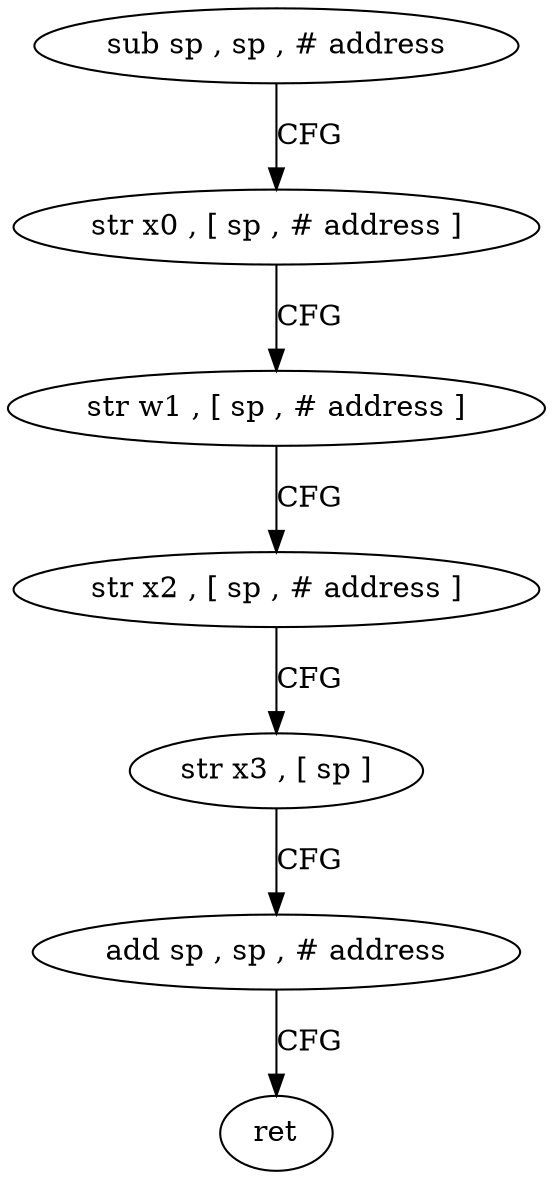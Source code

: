 digraph "func" {
"4266952" [label = "sub sp , sp , # address" ]
"4266956" [label = "str x0 , [ sp , # address ]" ]
"4266960" [label = "str w1 , [ sp , # address ]" ]
"4266964" [label = "str x2 , [ sp , # address ]" ]
"4266968" [label = "str x3 , [ sp ]" ]
"4266972" [label = "add sp , sp , # address" ]
"4266976" [label = "ret" ]
"4266952" -> "4266956" [ label = "CFG" ]
"4266956" -> "4266960" [ label = "CFG" ]
"4266960" -> "4266964" [ label = "CFG" ]
"4266964" -> "4266968" [ label = "CFG" ]
"4266968" -> "4266972" [ label = "CFG" ]
"4266972" -> "4266976" [ label = "CFG" ]
}
